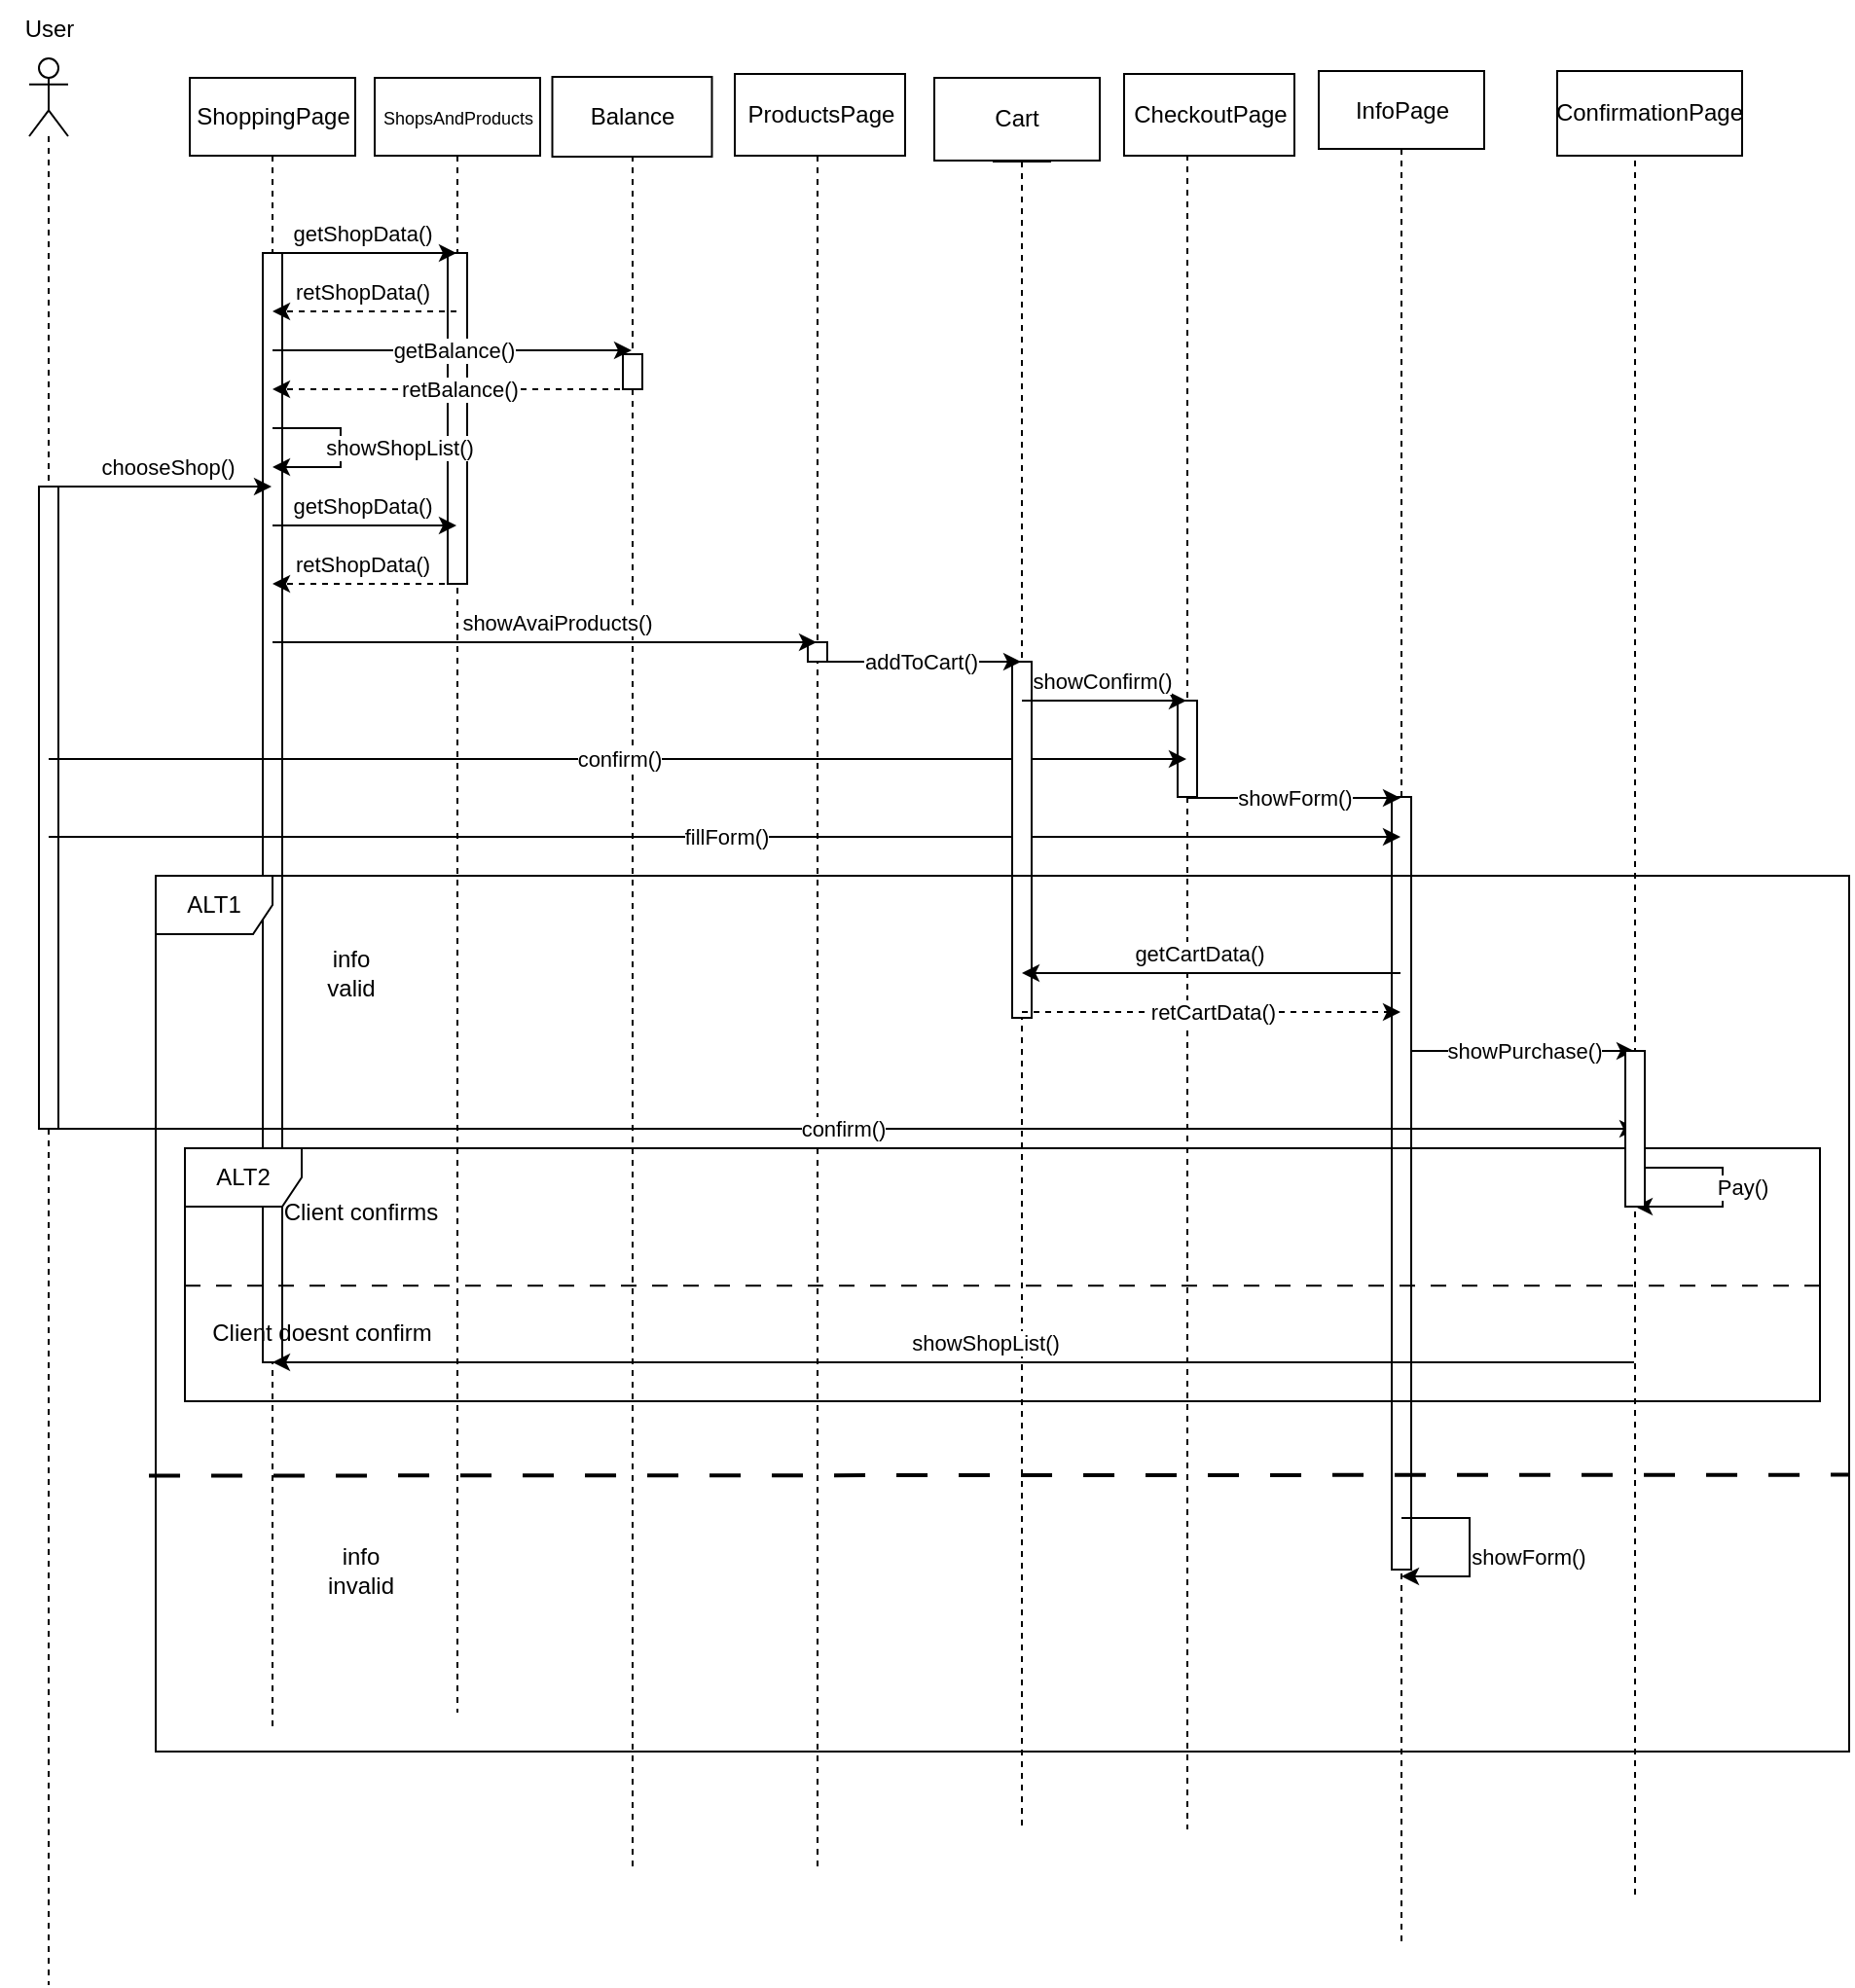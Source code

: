 <mxfile version="21.3.4" type="device">
  <diagram name="Σελίδα-1" id="HS7CzFAHFL2pYtwxHA1G">
    <mxGraphModel dx="1050" dy="541" grid="1" gridSize="10" guides="1" tooltips="1" connect="1" arrows="1" fold="1" page="1" pageScale="1" pageWidth="1169" pageHeight="1654" math="0" shadow="0">
      <root>
        <mxCell id="0" />
        <mxCell id="1" parent="0" />
        <mxCell id="r8or9TRa4YRGoBzEQeFI-2" value="" style="shape=umlLifeline;perimeter=lifelinePerimeter;whiteSpace=wrap;html=1;container=1;dropTarget=0;collapsible=0;recursiveResize=0;outlineConnect=0;portConstraint=eastwest;newEdgeStyle={&quot;edgeStyle&quot;:&quot;elbowEdgeStyle&quot;,&quot;elbow&quot;:&quot;vertical&quot;,&quot;curved&quot;:0,&quot;rounded&quot;:0};participant=umlBoundary;" parent="1" vertex="1">
          <mxGeometry x="840" y="56.5" width="50" height="937" as="geometry" />
        </mxCell>
        <mxCell id="r8or9TRa4YRGoBzEQeFI-3" value="" style="shape=umlLifeline;perimeter=lifelinePerimeter;whiteSpace=wrap;html=1;container=1;dropTarget=0;collapsible=0;recursiveResize=0;outlineConnect=0;portConstraint=eastwest;newEdgeStyle={&quot;edgeStyle&quot;:&quot;elbowEdgeStyle&quot;,&quot;elbow&quot;:&quot;vertical&quot;,&quot;curved&quot;:0,&quot;rounded&quot;:0};participant=umlBoundary;" parent="1" vertex="1">
          <mxGeometry x="720" y="56.5" width="50" height="963.5" as="geometry" />
        </mxCell>
        <mxCell id="r8or9TRa4YRGoBzEQeFI-68" value="" style="html=1;points=[];perimeter=orthogonalPerimeter;outlineConnect=0;targetShapes=umlLifeline;portConstraint=eastwest;newEdgeStyle={&quot;edgeStyle&quot;:&quot;elbowEdgeStyle&quot;,&quot;elbow&quot;:&quot;vertical&quot;,&quot;curved&quot;:0,&quot;rounded&quot;:0};" parent="r8or9TRa4YRGoBzEQeFI-3" vertex="1">
          <mxGeometry x="20" y="373" width="10" height="397" as="geometry" />
        </mxCell>
        <mxCell id="r8or9TRa4YRGoBzEQeFI-4" value="" style="shape=umlLifeline;perimeter=lifelinePerimeter;whiteSpace=wrap;html=1;container=1;dropTarget=0;collapsible=0;recursiveResize=0;outlineConnect=0;portConstraint=eastwest;newEdgeStyle={&quot;edgeStyle&quot;:&quot;elbowEdgeStyle&quot;,&quot;elbow&quot;:&quot;vertical&quot;,&quot;curved&quot;:0,&quot;rounded&quot;:0};participant=umlBoundary;" parent="1" vertex="1">
          <mxGeometry x="610" y="59.5" width="50" height="900.5" as="geometry" />
        </mxCell>
        <mxCell id="r8or9TRa4YRGoBzEQeFI-67" value="" style="html=1;points=[];perimeter=orthogonalPerimeter;outlineConnect=0;targetShapes=umlLifeline;portConstraint=eastwest;newEdgeStyle={&quot;edgeStyle&quot;:&quot;elbowEdgeStyle&quot;,&quot;elbow&quot;:&quot;vertical&quot;,&quot;curved&quot;:0,&quot;rounded&quot;:0};" parent="r8or9TRa4YRGoBzEQeFI-4" vertex="1">
          <mxGeometry x="20" y="320.5" width="10" height="49.5" as="geometry" />
        </mxCell>
        <mxCell id="r8or9TRa4YRGoBzEQeFI-5" value="" style="shape=umlLifeline;perimeter=lifelinePerimeter;whiteSpace=wrap;html=1;container=1;dropTarget=0;collapsible=0;recursiveResize=0;outlineConnect=0;portConstraint=eastwest;newEdgeStyle={&quot;edgeStyle&quot;:&quot;elbowEdgeStyle&quot;,&quot;elbow&quot;:&quot;vertical&quot;,&quot;curved&quot;:0,&quot;rounded&quot;:0};participant=umlBoundary;" parent="1" vertex="1">
          <mxGeometry x="420" y="60" width="50" height="920" as="geometry" />
        </mxCell>
        <mxCell id="r8or9TRa4YRGoBzEQeFI-65" value="" style="html=1;points=[];perimeter=orthogonalPerimeter;outlineConnect=0;targetShapes=umlLifeline;portConstraint=eastwest;newEdgeStyle={&quot;edgeStyle&quot;:&quot;elbowEdgeStyle&quot;,&quot;elbow&quot;:&quot;vertical&quot;,&quot;curved&quot;:0,&quot;rounded&quot;:0};" parent="r8or9TRa4YRGoBzEQeFI-5" vertex="1">
          <mxGeometry x="20" y="290" width="10" height="10" as="geometry" />
        </mxCell>
        <mxCell id="r8or9TRa4YRGoBzEQeFI-6" value="" style="shape=umlLifeline;perimeter=lifelinePerimeter;whiteSpace=wrap;html=1;container=1;dropTarget=0;collapsible=0;recursiveResize=0;outlineConnect=0;portConstraint=eastwest;newEdgeStyle={&quot;edgeStyle&quot;:&quot;elbowEdgeStyle&quot;,&quot;elbow&quot;:&quot;vertical&quot;,&quot;curved&quot;:0,&quot;rounded&quot;:0};participant=umlBoundary;" parent="1" vertex="1">
          <mxGeometry x="140" y="60" width="50" height="850" as="geometry" />
        </mxCell>
        <mxCell id="r8or9TRa4YRGoBzEQeFI-62" value="" style="html=1;points=[];perimeter=orthogonalPerimeter;outlineConnect=0;targetShapes=umlLifeline;portConstraint=eastwest;newEdgeStyle={&quot;edgeStyle&quot;:&quot;elbowEdgeStyle&quot;,&quot;elbow&quot;:&quot;vertical&quot;,&quot;curved&quot;:0,&quot;rounded&quot;:0};" parent="r8or9TRa4YRGoBzEQeFI-6" vertex="1">
          <mxGeometry x="20" y="90" width="10" height="570" as="geometry" />
        </mxCell>
        <mxCell id="r8or9TRa4YRGoBzEQeFI-9" value="" style="shape=umlLifeline;perimeter=lifelinePerimeter;whiteSpace=wrap;html=1;container=1;dropTarget=0;collapsible=0;recursiveResize=0;outlineConnect=0;portConstraint=eastwest;newEdgeStyle={&quot;edgeStyle&quot;:&quot;elbowEdgeStyle&quot;,&quot;elbow&quot;:&quot;vertical&quot;,&quot;curved&quot;:0,&quot;rounded&quot;:0};participant=umlEntity;" parent="1" vertex="1">
          <mxGeometry x="240" y="60" width="40" height="840" as="geometry" />
        </mxCell>
        <mxCell id="r8or9TRa4YRGoBzEQeFI-63" value="" style="html=1;points=[];perimeter=orthogonalPerimeter;outlineConnect=0;targetShapes=umlLifeline;portConstraint=eastwest;newEdgeStyle={&quot;edgeStyle&quot;:&quot;elbowEdgeStyle&quot;,&quot;elbow&quot;:&quot;vertical&quot;,&quot;curved&quot;:0,&quot;rounded&quot;:0};" parent="r8or9TRa4YRGoBzEQeFI-9" vertex="1">
          <mxGeometry x="15" y="90" width="10" height="170" as="geometry" />
        </mxCell>
        <mxCell id="r8or9TRa4YRGoBzEQeFI-11" value="" style="shape=umlLifeline;perimeter=lifelinePerimeter;whiteSpace=wrap;html=1;container=1;dropTarget=0;collapsible=0;recursiveResize=0;outlineConnect=0;portConstraint=eastwest;newEdgeStyle={&quot;edgeStyle&quot;:&quot;elbowEdgeStyle&quot;,&quot;elbow&quot;:&quot;vertical&quot;,&quot;curved&quot;:0,&quot;rounded&quot;:0};participant=umlEntity;" parent="1" vertex="1">
          <mxGeometry x="330" y="60" width="40" height="920" as="geometry" />
        </mxCell>
        <mxCell id="r8or9TRa4YRGoBzEQeFI-64" value="" style="html=1;points=[];perimeter=orthogonalPerimeter;outlineConnect=0;targetShapes=umlLifeline;portConstraint=eastwest;newEdgeStyle={&quot;edgeStyle&quot;:&quot;elbowEdgeStyle&quot;,&quot;elbow&quot;:&quot;vertical&quot;,&quot;curved&quot;:0,&quot;rounded&quot;:0};" parent="r8or9TRa4YRGoBzEQeFI-11" vertex="1">
          <mxGeometry x="15" y="142" width="10" height="18" as="geometry" />
        </mxCell>
        <mxCell id="r8or9TRa4YRGoBzEQeFI-12" value="" style="shape=umlLifeline;perimeter=lifelinePerimeter;whiteSpace=wrap;html=1;container=1;dropTarget=0;collapsible=0;recursiveResize=0;outlineConnect=0;portConstraint=eastwest;newEdgeStyle={&quot;edgeStyle&quot;:&quot;elbowEdgeStyle&quot;,&quot;elbow&quot;:&quot;vertical&quot;,&quot;curved&quot;:0,&quot;rounded&quot;:0};participant=umlActor;" parent="1" vertex="1">
          <mxGeometry x="40" y="50" width="20" height="990" as="geometry" />
        </mxCell>
        <mxCell id="r8or9TRa4YRGoBzEQeFI-61" value="" style="html=1;points=[];perimeter=orthogonalPerimeter;outlineConnect=0;targetShapes=umlLifeline;portConstraint=eastwest;newEdgeStyle={&quot;edgeStyle&quot;:&quot;elbowEdgeStyle&quot;,&quot;elbow&quot;:&quot;vertical&quot;,&quot;curved&quot;:0,&quot;rounded&quot;:0};" parent="r8or9TRa4YRGoBzEQeFI-12" vertex="1">
          <mxGeometry x="5" y="220" width="10" height="330" as="geometry" />
        </mxCell>
        <mxCell id="r8or9TRa4YRGoBzEQeFI-14" value="getShopData()" style="endArrow=classic;html=1;rounded=0;" parent="1" source="r8or9TRa4YRGoBzEQeFI-6" target="r8or9TRa4YRGoBzEQeFI-9" edge="1">
          <mxGeometry x="-0.04" y="10" width="50" height="50" relative="1" as="geometry">
            <mxPoint x="210" y="260" as="sourcePoint" />
            <mxPoint x="260" y="210" as="targetPoint" />
            <Array as="points">
              <mxPoint x="230" y="150" />
            </Array>
            <mxPoint as="offset" />
          </mxGeometry>
        </mxCell>
        <mxCell id="r8or9TRa4YRGoBzEQeFI-15" value="retShopData()" style="endArrow=classic;html=1;rounded=0;dashed=1;" parent="1" source="r8or9TRa4YRGoBzEQeFI-9" target="r8or9TRa4YRGoBzEQeFI-6" edge="1">
          <mxGeometry x="0.04" y="-10" width="50" height="50" relative="1" as="geometry">
            <mxPoint x="210" y="260" as="sourcePoint" />
            <mxPoint x="260" y="210" as="targetPoint" />
            <Array as="points">
              <mxPoint x="210" y="180" />
            </Array>
            <mxPoint as="offset" />
          </mxGeometry>
        </mxCell>
        <mxCell id="r8or9TRa4YRGoBzEQeFI-18" value="chooseShop()" style="endArrow=classic;html=1;rounded=0;" parent="1" source="r8or9TRa4YRGoBzEQeFI-12" target="r8or9TRa4YRGoBzEQeFI-6" edge="1">
          <mxGeometry x="0.054" y="10" width="50" height="50" relative="1" as="geometry">
            <mxPoint x="210" y="260" as="sourcePoint" />
            <mxPoint x="260" y="210" as="targetPoint" />
            <Array as="points">
              <mxPoint x="130" y="270" />
            </Array>
            <mxPoint as="offset" />
          </mxGeometry>
        </mxCell>
        <mxCell id="r8or9TRa4YRGoBzEQeFI-20" value="getShopData()" style="endArrow=classic;html=1;rounded=0;" parent="1" source="r8or9TRa4YRGoBzEQeFI-6" target="r8or9TRa4YRGoBzEQeFI-9" edge="1">
          <mxGeometry x="-0.04" y="10" width="50" height="50" relative="1" as="geometry">
            <mxPoint x="200" y="260" as="sourcePoint" />
            <mxPoint x="250" y="210" as="targetPoint" />
            <Array as="points">
              <mxPoint x="220" y="290" />
            </Array>
            <mxPoint as="offset" />
          </mxGeometry>
        </mxCell>
        <mxCell id="r8or9TRa4YRGoBzEQeFI-22" value="showAvaiProducts()" style="endArrow=classic;html=1;rounded=0;" parent="1" source="r8or9TRa4YRGoBzEQeFI-6" target="r8or9TRa4YRGoBzEQeFI-5" edge="1">
          <mxGeometry x="0.04" y="10" width="50" height="50" relative="1" as="geometry">
            <mxPoint x="200" y="260" as="sourcePoint" />
            <mxPoint x="250" y="210" as="targetPoint" />
            <Array as="points">
              <mxPoint x="310" y="350" />
            </Array>
            <mxPoint as="offset" />
          </mxGeometry>
        </mxCell>
        <mxCell id="r8or9TRa4YRGoBzEQeFI-24" value="confirm()" style="endArrow=classic;html=1;rounded=0;" parent="1" source="r8or9TRa4YRGoBzEQeFI-12" target="r8or9TRa4YRGoBzEQeFI-4" edge="1">
          <mxGeometry width="50" height="50" relative="1" as="geometry">
            <mxPoint x="330" y="260" as="sourcePoint" />
            <mxPoint x="380" y="210" as="targetPoint" />
            <Array as="points">
              <mxPoint x="470" y="410" />
            </Array>
          </mxGeometry>
        </mxCell>
        <mxCell id="r8or9TRa4YRGoBzEQeFI-28" value="fillForm()" style="endArrow=classic;html=1;rounded=0;" parent="1" source="r8or9TRa4YRGoBzEQeFI-12" target="r8or9TRa4YRGoBzEQeFI-3" edge="1">
          <mxGeometry width="50" height="50" relative="1" as="geometry">
            <mxPoint x="350" y="380" as="sourcePoint" />
            <mxPoint x="400" y="330" as="targetPoint" />
            <Array as="points">
              <mxPoint x="360" y="450" />
            </Array>
          </mxGeometry>
        </mxCell>
        <mxCell id="r8or9TRa4YRGoBzEQeFI-32" value="" style="shape=umlLifeline;perimeter=lifelinePerimeter;whiteSpace=wrap;html=1;container=1;dropTarget=0;collapsible=0;recursiveResize=0;outlineConnect=0;portConstraint=eastwest;newEdgeStyle={&quot;edgeStyle&quot;:&quot;elbowEdgeStyle&quot;,&quot;elbow&quot;:&quot;vertical&quot;,&quot;curved&quot;:0,&quot;rounded&quot;:0};participant=umlEntity;size=40;" parent="1" vertex="1">
          <mxGeometry x="530" y="63" width="40" height="897" as="geometry" />
        </mxCell>
        <mxCell id="r8or9TRa4YRGoBzEQeFI-66" value="" style="html=1;points=[];perimeter=orthogonalPerimeter;outlineConnect=0;targetShapes=umlLifeline;portConstraint=eastwest;newEdgeStyle={&quot;edgeStyle&quot;:&quot;elbowEdgeStyle&quot;,&quot;elbow&quot;:&quot;vertical&quot;,&quot;curved&quot;:0,&quot;rounded&quot;:0};" parent="r8or9TRa4YRGoBzEQeFI-32" vertex="1">
          <mxGeometry x="15" y="297" width="10" height="183" as="geometry" />
        </mxCell>
        <mxCell id="r8or9TRa4YRGoBzEQeFI-34" value="addToCart()" style="endArrow=classic;html=1;rounded=0;" parent="1" source="r8or9TRa4YRGoBzEQeFI-5" target="r8or9TRa4YRGoBzEQeFI-32" edge="1">
          <mxGeometry width="50" height="50" relative="1" as="geometry">
            <mxPoint x="500" y="310" as="sourcePoint" />
            <mxPoint x="550" y="260" as="targetPoint" />
            <Array as="points">
              <mxPoint x="500" y="360" />
            </Array>
          </mxGeometry>
        </mxCell>
        <mxCell id="r8or9TRa4YRGoBzEQeFI-37" value="showConfirm()" style="endArrow=classic;html=1;rounded=0;" parent="1" source="r8or9TRa4YRGoBzEQeFI-32" target="r8or9TRa4YRGoBzEQeFI-4" edge="1">
          <mxGeometry x="-0.045" y="10" width="50" height="50" relative="1" as="geometry">
            <mxPoint x="550" y="310" as="sourcePoint" />
            <mxPoint x="550" y="260" as="targetPoint" />
            <Array as="points">
              <mxPoint x="610" y="380" />
            </Array>
            <mxPoint as="offset" />
          </mxGeometry>
        </mxCell>
        <mxCell id="r8or9TRa4YRGoBzEQeFI-38" value="showForm()" style="endArrow=classic;html=1;rounded=0;" parent="1" source="r8or9TRa4YRGoBzEQeFI-4" target="r8or9TRa4YRGoBzEQeFI-3" edge="1">
          <mxGeometry x="0.004" width="50" height="50" relative="1" as="geometry">
            <mxPoint x="500" y="310" as="sourcePoint" />
            <mxPoint x="550" y="260" as="targetPoint" />
            <Array as="points">
              <mxPoint x="690" y="430" />
            </Array>
            <mxPoint as="offset" />
          </mxGeometry>
        </mxCell>
        <mxCell id="r8or9TRa4YRGoBzEQeFI-39" value="ALT1" style="shape=umlFrame;whiteSpace=wrap;html=1;pointerEvents=0;" parent="1" vertex="1">
          <mxGeometry x="105" y="470" width="870" height="450" as="geometry" />
        </mxCell>
        <mxCell id="r8or9TRa4YRGoBzEQeFI-40" value="info&lt;br&gt;valid" style="text;html=1;align=center;verticalAlign=middle;resizable=0;points=[];autosize=1;strokeColor=none;fillColor=none;" parent="1" vertex="1">
          <mxGeometry x="180" y="500" width="50" height="40" as="geometry" />
        </mxCell>
        <mxCell id="r8or9TRa4YRGoBzEQeFI-41" value="getCartData()" style="endArrow=classic;html=1;rounded=0;" parent="1" source="r8or9TRa4YRGoBzEQeFI-3" target="r8or9TRa4YRGoBzEQeFI-32" edge="1">
          <mxGeometry x="0.071" y="-10" width="50" height="50" relative="1" as="geometry">
            <mxPoint x="710" y="310" as="sourcePoint" />
            <mxPoint x="760" y="260" as="targetPoint" />
            <Array as="points">
              <mxPoint x="650" y="520" />
            </Array>
            <mxPoint as="offset" />
          </mxGeometry>
        </mxCell>
        <mxCell id="r8or9TRa4YRGoBzEQeFI-43" value="showPurchase()" style="endArrow=classic;html=1;rounded=0;" parent="1" target="r8or9TRa4YRGoBzEQeFI-2" edge="1">
          <mxGeometry width="50" height="50" relative="1" as="geometry">
            <mxPoint x="750" y="560" as="sourcePoint" />
            <mxPoint x="760" y="400" as="targetPoint" />
            <Array as="points" />
          </mxGeometry>
        </mxCell>
        <mxCell id="r8or9TRa4YRGoBzEQeFI-44" value="confirm()" style="endArrow=classic;html=1;rounded=0;" parent="1" source="r8or9TRa4YRGoBzEQeFI-12" edge="1">
          <mxGeometry width="50" height="50" relative="1" as="geometry">
            <mxPoint x="280" y="600" as="sourcePoint" />
            <mxPoint x="866" y="600" as="targetPoint" />
            <Array as="points">
              <mxPoint x="701" y="600" />
            </Array>
          </mxGeometry>
        </mxCell>
        <mxCell id="r8or9TRa4YRGoBzEQeFI-45" value="Pay()" style="endArrow=classic;html=1;rounded=0;" parent="1" source="r8or9TRa4YRGoBzEQeFI-2" target="r8or9TRa4YRGoBzEQeFI-2" edge="1">
          <mxGeometry y="10" width="50" height="50" relative="1" as="geometry">
            <mxPoint x="660" y="510" as="sourcePoint" />
            <mxPoint x="710" y="460" as="targetPoint" />
            <Array as="points">
              <mxPoint x="890" y="620" />
              <mxPoint x="910" y="620" />
              <mxPoint x="910" y="640" />
            </Array>
            <mxPoint as="offset" />
          </mxGeometry>
        </mxCell>
        <mxCell id="r8or9TRa4YRGoBzEQeFI-46" value="ALT2" style="shape=umlFrame;whiteSpace=wrap;html=1;pointerEvents=0;" parent="1" vertex="1">
          <mxGeometry x="120" y="610" width="840" height="130" as="geometry" />
        </mxCell>
        <mxCell id="r8or9TRa4YRGoBzEQeFI-47" value="" style="endArrow=none;dashed=1;html=1;rounded=0;exitX=0;exitY=0.543;exitDx=0;exitDy=0;exitPerimeter=0;entryX=1;entryY=0.543;entryDx=0;entryDy=0;entryPerimeter=0;dashPattern=8 8;" parent="1" source="r8or9TRa4YRGoBzEQeFI-46" target="r8or9TRa4YRGoBzEQeFI-46" edge="1">
          <mxGeometry width="50" height="50" relative="1" as="geometry">
            <mxPoint x="460" y="580" as="sourcePoint" />
            <mxPoint x="510" y="530" as="targetPoint" />
          </mxGeometry>
        </mxCell>
        <mxCell id="r8or9TRa4YRGoBzEQeFI-48" value="Client confirms&lt;br&gt;" style="text;html=1;align=center;verticalAlign=middle;resizable=0;points=[];autosize=1;strokeColor=none;fillColor=none;" parent="1" vertex="1">
          <mxGeometry x="160" y="628" width="100" height="30" as="geometry" />
        </mxCell>
        <mxCell id="r8or9TRa4YRGoBzEQeFI-49" value="Client doesnt confirm" style="text;html=1;align=center;verticalAlign=middle;resizable=0;points=[];autosize=1;strokeColor=none;fillColor=none;" parent="1" vertex="1">
          <mxGeometry x="120" y="690" width="140" height="30" as="geometry" />
        </mxCell>
        <mxCell id="r8or9TRa4YRGoBzEQeFI-50" value="" style="endArrow=classic;html=1;rounded=0;" parent="1" source="r8or9TRa4YRGoBzEQeFI-2" target="r8or9TRa4YRGoBzEQeFI-6" edge="1">
          <mxGeometry width="50" height="50" relative="1" as="geometry">
            <mxPoint x="690" y="700" as="sourcePoint" />
            <mxPoint x="740" y="650" as="targetPoint" />
            <Array as="points">
              <mxPoint x="570" y="720" />
            </Array>
          </mxGeometry>
        </mxCell>
        <mxCell id="r8or9TRa4YRGoBzEQeFI-51" value="showShopList()" style="edgeLabel;html=1;align=center;verticalAlign=middle;resizable=0;points=[];" parent="r8or9TRa4YRGoBzEQeFI-50" vertex="1" connectable="0">
          <mxGeometry x="-0.003" relative="1" as="geometry">
            <mxPoint x="15" y="-10" as="offset" />
          </mxGeometry>
        </mxCell>
        <mxCell id="r8or9TRa4YRGoBzEQeFI-52" value="" style="endArrow=none;dashed=1;html=1;dashPattern=8 8;strokeWidth=2;rounded=0;exitX=-0.004;exitY=0.685;exitDx=0;exitDy=0;exitPerimeter=0;entryX=1;entryY=0.684;entryDx=0;entryDy=0;entryPerimeter=0;" parent="1" source="r8or9TRa4YRGoBzEQeFI-39" target="r8or9TRa4YRGoBzEQeFI-39" edge="1">
          <mxGeometry width="50" height="50" relative="1" as="geometry">
            <mxPoint x="610" y="660" as="sourcePoint" />
            <mxPoint x="1019.765" y="780" as="targetPoint" />
          </mxGeometry>
        </mxCell>
        <mxCell id="r8or9TRa4YRGoBzEQeFI-53" value="info&lt;br&gt;invalid" style="text;html=1;align=center;verticalAlign=middle;resizable=0;points=[];autosize=1;strokeColor=none;fillColor=none;" parent="1" vertex="1">
          <mxGeometry x="180" y="807" width="60" height="40" as="geometry" />
        </mxCell>
        <mxCell id="r8or9TRa4YRGoBzEQeFI-54" value="showForm()" style="endArrow=classic;html=1;rounded=0;" parent="1" source="r8or9TRa4YRGoBzEQeFI-3" target="r8or9TRa4YRGoBzEQeFI-3" edge="1">
          <mxGeometry x="0.099" y="30" width="50" height="50" relative="1" as="geometry">
            <mxPoint x="630" y="660" as="sourcePoint" />
            <mxPoint x="680" y="610" as="targetPoint" />
            <Array as="points">
              <mxPoint x="780" y="800" />
              <mxPoint x="780" y="830" />
            </Array>
            <mxPoint as="offset" />
          </mxGeometry>
        </mxCell>
        <mxCell id="r8or9TRa4YRGoBzEQeFI-56" value="getBalance()" style="endArrow=classic;html=1;rounded=0;" parent="1" source="r8or9TRa4YRGoBzEQeFI-6" target="r8or9TRa4YRGoBzEQeFI-11" edge="1">
          <mxGeometry width="50" height="50" relative="1" as="geometry">
            <mxPoint x="260" y="200" as="sourcePoint" />
            <mxPoint x="310" y="150" as="targetPoint" />
            <Array as="points">
              <mxPoint x="260" y="200" />
            </Array>
          </mxGeometry>
        </mxCell>
        <mxCell id="r8or9TRa4YRGoBzEQeFI-57" value="retBalance()" style="endArrow=classic;html=1;rounded=0;strokeColor=default;dashed=1;" parent="1" source="r8or9TRa4YRGoBzEQeFI-11" target="r8or9TRa4YRGoBzEQeFI-6" edge="1">
          <mxGeometry x="-0.033" width="50" height="50" relative="1" as="geometry">
            <mxPoint x="260" y="200" as="sourcePoint" />
            <mxPoint x="310" y="150" as="targetPoint" />
            <Array as="points">
              <mxPoint x="260" y="220" />
            </Array>
            <mxPoint as="offset" />
          </mxGeometry>
        </mxCell>
        <mxCell id="r8or9TRa4YRGoBzEQeFI-58" value="retShopData()" style="endArrow=classic;html=1;rounded=0;dashed=1;" parent="1" source="r8or9TRa4YRGoBzEQeFI-9" target="r8or9TRa4YRGoBzEQeFI-6" edge="1">
          <mxGeometry x="0.04" y="-10" width="50" height="50" relative="1" as="geometry">
            <mxPoint x="200" y="320" as="sourcePoint" />
            <mxPoint x="250" y="270" as="targetPoint" />
            <Array as="points">
              <mxPoint x="230" y="320" />
            </Array>
            <mxPoint as="offset" />
          </mxGeometry>
        </mxCell>
        <mxCell id="r8or9TRa4YRGoBzEQeFI-59" value="showShopList()" style="endArrow=classic;html=1;rounded=0;" parent="1" source="r8or9TRa4YRGoBzEQeFI-6" target="r8or9TRa4YRGoBzEQeFI-6" edge="1">
          <mxGeometry y="30" width="50" height="50" relative="1" as="geometry">
            <mxPoint x="200" y="320" as="sourcePoint" />
            <mxPoint x="250" y="270" as="targetPoint" />
            <Array as="points">
              <mxPoint x="200" y="240" />
              <mxPoint x="200" y="260" />
            </Array>
            <mxPoint as="offset" />
          </mxGeometry>
        </mxCell>
        <mxCell id="r8or9TRa4YRGoBzEQeFI-60" value="retCartData()" style="endArrow=classic;html=1;rounded=0;dashed=1;" parent="1" source="r8or9TRa4YRGoBzEQeFI-32" target="r8or9TRa4YRGoBzEQeFI-3" edge="1">
          <mxGeometry width="50" height="50" relative="1" as="geometry">
            <mxPoint x="730" y="440" as="sourcePoint" />
            <mxPoint x="780" y="390" as="targetPoint" />
            <Array as="points">
              <mxPoint x="650" y="540" />
            </Array>
          </mxGeometry>
        </mxCell>
        <mxCell id="r8or9TRa4YRGoBzEQeFI-69" value="" style="html=1;points=[];perimeter=orthogonalPerimeter;outlineConnect=0;targetShapes=umlLifeline;portConstraint=eastwest;newEdgeStyle={&quot;edgeStyle&quot;:&quot;elbowEdgeStyle&quot;,&quot;elbow&quot;:&quot;vertical&quot;,&quot;curved&quot;:0,&quot;rounded&quot;:0};" parent="1" vertex="1">
          <mxGeometry x="860" y="560" width="10" height="80" as="geometry" />
        </mxCell>
        <mxCell id="IYbMwLsqaKGSJCs7un_1-1" value="ShoppingPage" style="rounded=0;whiteSpace=wrap;html=1;" parent="1" vertex="1">
          <mxGeometry x="122.5" y="60" width="85" height="40" as="geometry" />
        </mxCell>
        <mxCell id="IYbMwLsqaKGSJCs7un_1-3" value="&lt;font style=&quot;font-size: 9px;&quot;&gt;ShopsAndProducts&lt;/font&gt;" style="rounded=0;whiteSpace=wrap;html=1;" parent="1" vertex="1">
          <mxGeometry x="217.5" y="60" width="85" height="40" as="geometry" />
        </mxCell>
        <mxCell id="IYbMwLsqaKGSJCs7un_1-4" value="Balance" style="rounded=0;whiteSpace=wrap;html=1;" parent="1" vertex="1">
          <mxGeometry x="308.75" y="59.5" width="82" height="41" as="geometry" />
        </mxCell>
        <mxCell id="IYbMwLsqaKGSJCs7un_1-5" value="ProductsPage" style="rounded=0;whiteSpace=wrap;html=1;" parent="1" vertex="1">
          <mxGeometry x="402.5" y="58" width="87.5" height="42" as="geometry" />
        </mxCell>
        <mxCell id="IYbMwLsqaKGSJCs7un_1-6" value="Cart" style="rounded=0;whiteSpace=wrap;html=1;" parent="1" vertex="1">
          <mxGeometry x="505" y="60" width="85" height="42.5" as="geometry" />
        </mxCell>
        <mxCell id="IYbMwLsqaKGSJCs7un_1-7" value="CheckoutPage" style="rounded=0;whiteSpace=wrap;html=1;" parent="1" vertex="1">
          <mxGeometry x="602.5" y="58" width="87.5" height="42" as="geometry" />
        </mxCell>
        <mxCell id="IYbMwLsqaKGSJCs7un_1-8" value="InfoPage" style="rounded=0;whiteSpace=wrap;html=1;" parent="1" vertex="1">
          <mxGeometry x="702.5" y="56.5" width="85" height="40" as="geometry" />
        </mxCell>
        <mxCell id="IYbMwLsqaKGSJCs7un_1-9" value="ConfirmationPage" style="rounded=0;whiteSpace=wrap;html=1;" parent="1" vertex="1">
          <mxGeometry x="825" y="56.5" width="95" height="43.5" as="geometry" />
        </mxCell>
        <mxCell id="FvBZHwyHIpc4hrDn0XzX-1" value="User" style="text;html=1;align=center;verticalAlign=middle;resizable=0;points=[];autosize=1;strokeColor=none;fillColor=none;" vertex="1" parent="1">
          <mxGeometry x="25" y="20" width="50" height="30" as="geometry" />
        </mxCell>
      </root>
    </mxGraphModel>
  </diagram>
</mxfile>
